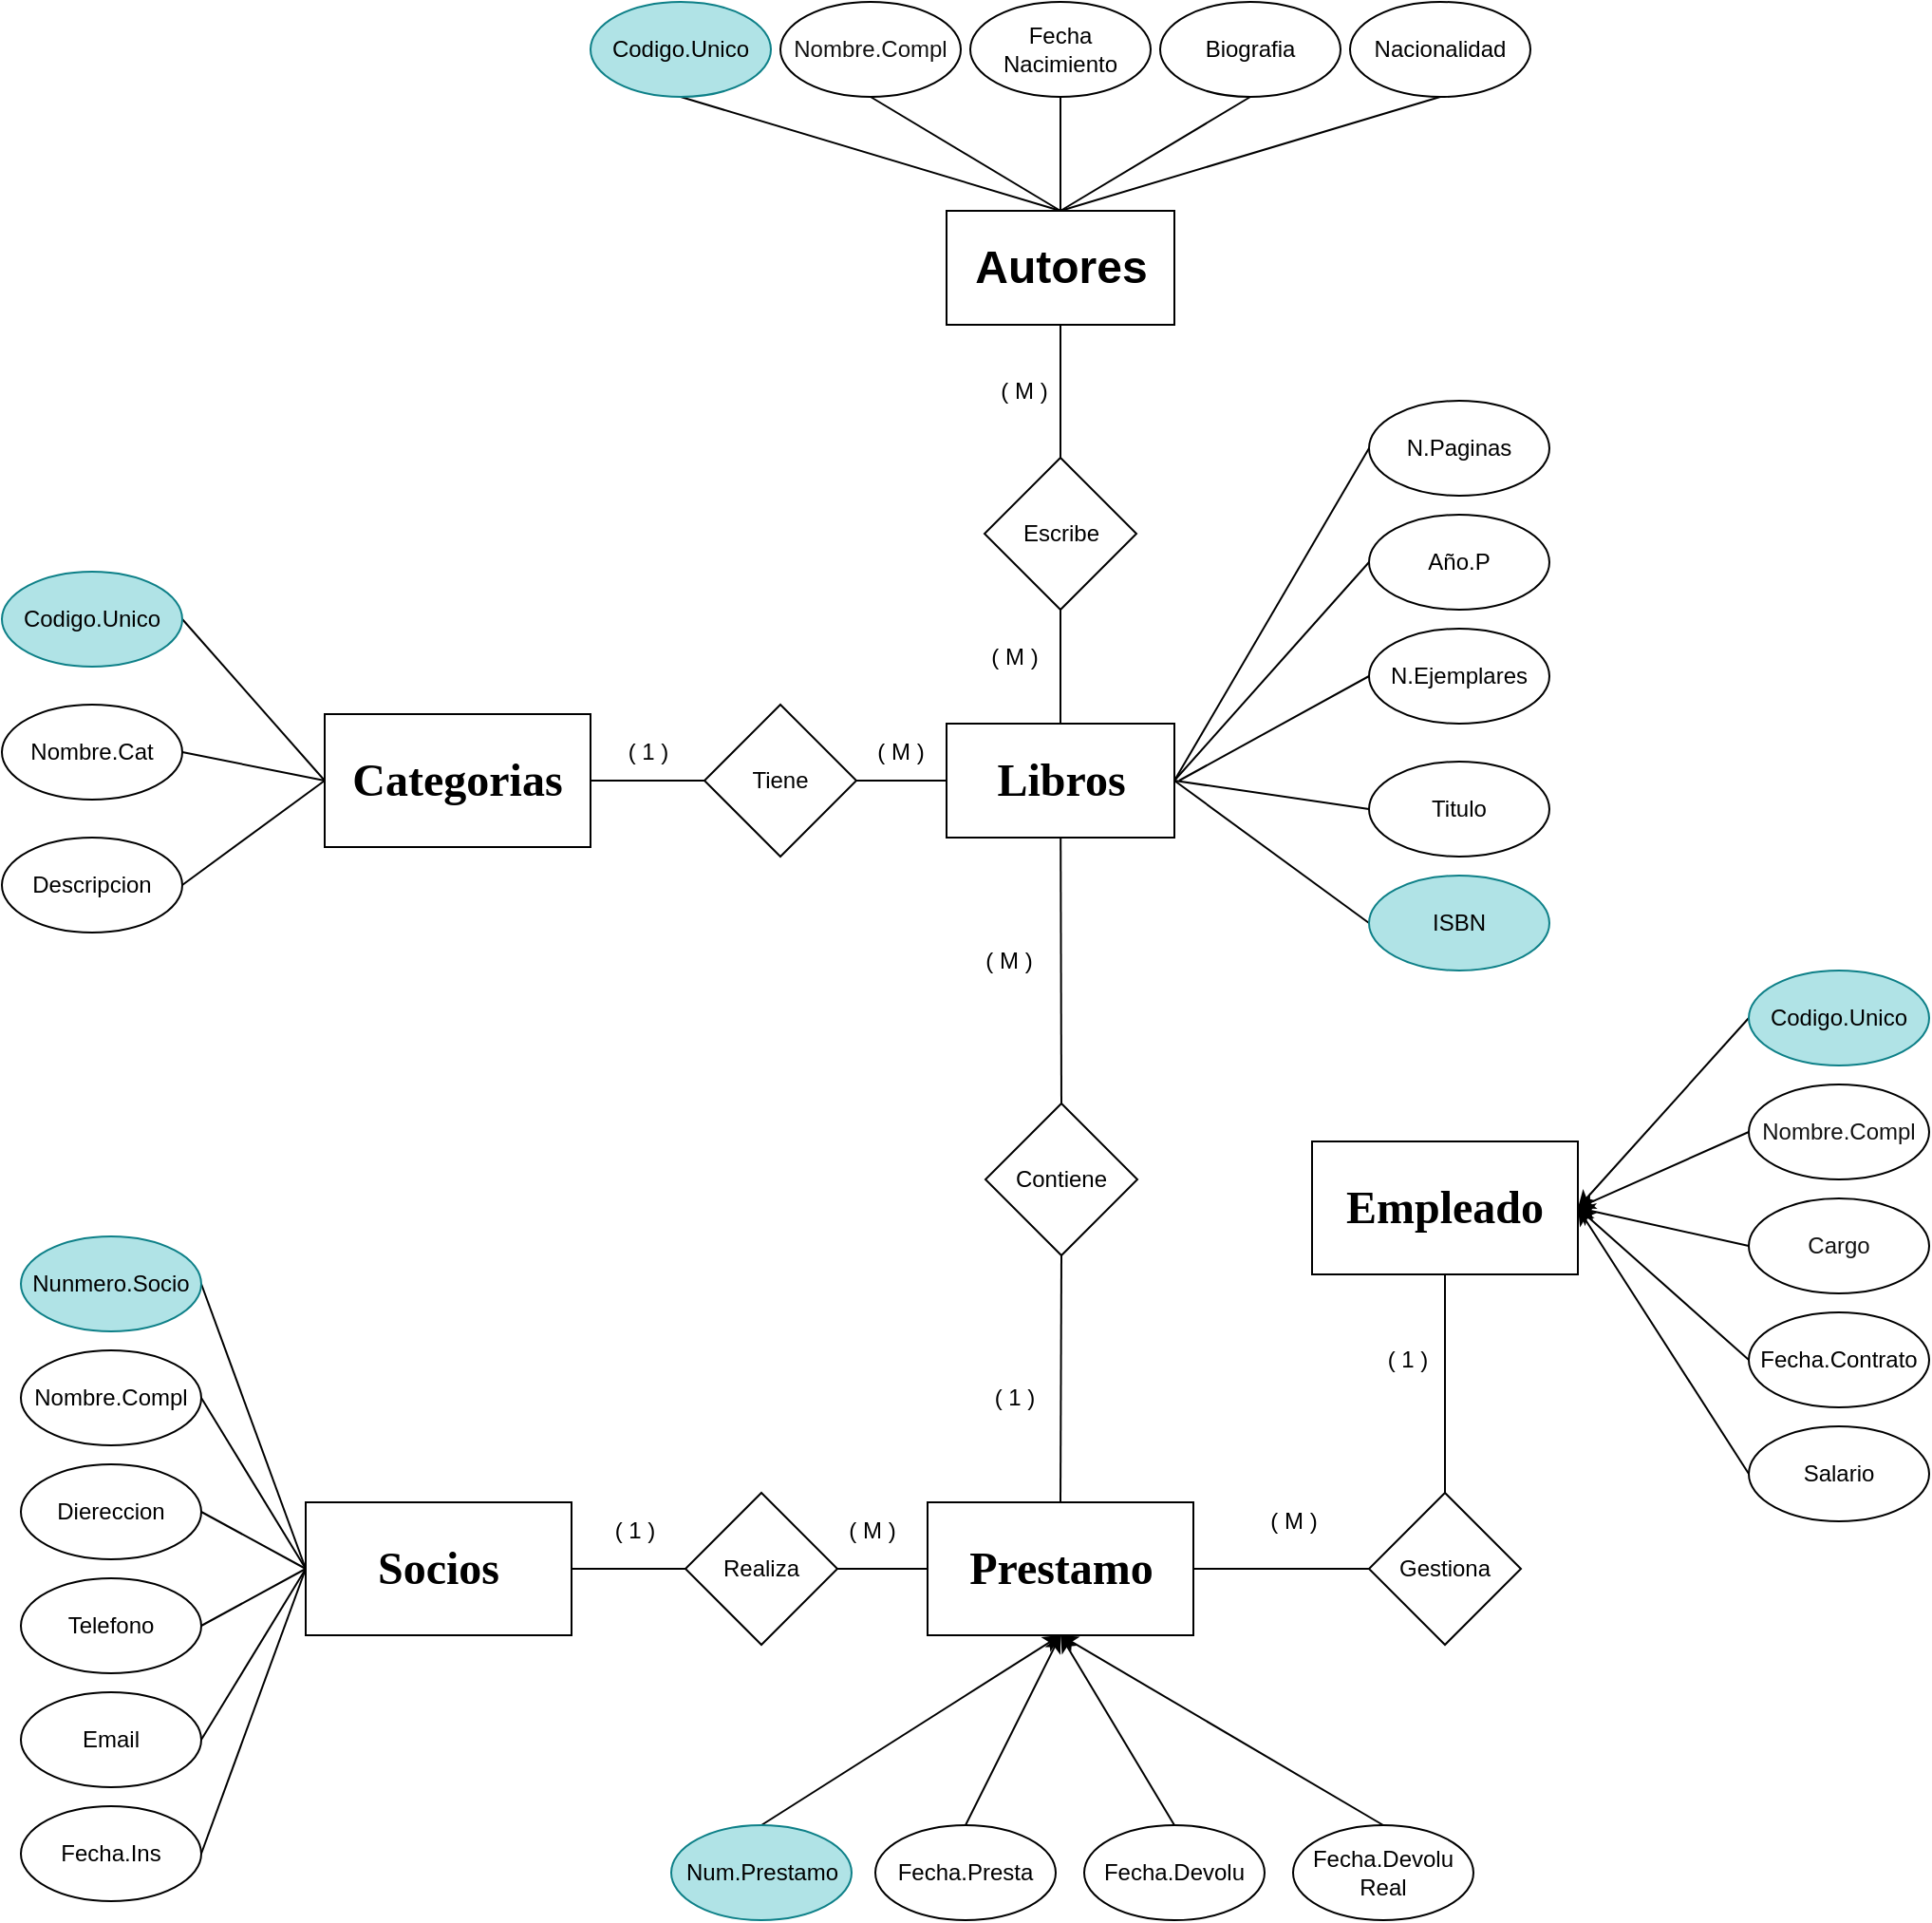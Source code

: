 <mxfile>
    <diagram id="RQYHdAKUjrYiH-jY7mFR" name="Page-1">
        <mxGraphModel dx="1047" dy="1329" grid="1" gridSize="10" guides="1" tooltips="1" connect="1" arrows="1" fold="1" page="1" pageScale="1" pageWidth="850" pageHeight="1100" math="0" shadow="0">
            <root>
                <mxCell id="0"/>
                <mxCell id="1" parent="0"/>
                <mxCell id="29" value="&lt;h1&gt;&lt;font face=&quot;Comic Sans MS&quot;&gt;Libros&lt;/font&gt;&lt;/h1&gt;" style="rounded=0;whiteSpace=wrap;html=1;" vertex="1" parent="1">
                    <mxGeometry x="657.5" y="420" width="120" height="60" as="geometry"/>
                </mxCell>
                <mxCell id="61" style="edgeStyle=none;html=1;exitX=0;exitY=0.5;exitDx=0;exitDy=0;endArrow=none;endFill=0;" edge="1" parent="1" source="37">
                    <mxGeometry relative="1" as="geometry">
                        <mxPoint x="780" y="450" as="targetPoint"/>
                    </mxGeometry>
                </mxCell>
                <mxCell id="37" value="N.Ejemplares" style="ellipse;whiteSpace=wrap;html=1;" vertex="1" parent="1">
                    <mxGeometry x="880" y="370" width="95" height="50" as="geometry"/>
                </mxCell>
                <mxCell id="59" style="edgeStyle=none;html=1;exitX=0;exitY=0.5;exitDx=0;exitDy=0;entryX=1;entryY=0.5;entryDx=0;entryDy=0;endArrow=none;endFill=0;" edge="1" parent="1" source="39" target="29">
                    <mxGeometry relative="1" as="geometry"/>
                </mxCell>
                <mxCell id="39" value="N.Paginas" style="ellipse;whiteSpace=wrap;html=1;" vertex="1" parent="1">
                    <mxGeometry x="880" y="250" width="95" height="50" as="geometry"/>
                </mxCell>
                <mxCell id="62" style="edgeStyle=none;html=1;exitX=0;exitY=0.5;exitDx=0;exitDy=0;entryX=1;entryY=0.5;entryDx=0;entryDy=0;endArrow=none;endFill=0;" edge="1" parent="1" source="40" target="29">
                    <mxGeometry relative="1" as="geometry"/>
                </mxCell>
                <mxCell id="40" value="ISBN" style="ellipse;whiteSpace=wrap;html=1;fillColor=#b0e3e6;strokeColor=#0e8088;" vertex="1" parent="1">
                    <mxGeometry x="880" y="500" width="95" height="50" as="geometry"/>
                </mxCell>
                <mxCell id="63" style="edgeStyle=none;html=1;exitX=0;exitY=0.5;exitDx=0;exitDy=0;entryX=1;entryY=0.5;entryDx=0;entryDy=0;endArrow=none;endFill=0;" edge="1" parent="1" source="41" target="29">
                    <mxGeometry relative="1" as="geometry"/>
                </mxCell>
                <mxCell id="41" value="Titulo" style="ellipse;whiteSpace=wrap;html=1;" vertex="1" parent="1">
                    <mxGeometry x="880" y="440" width="95" height="50" as="geometry"/>
                </mxCell>
                <mxCell id="60" style="edgeStyle=none;html=1;exitX=0;exitY=0.5;exitDx=0;exitDy=0;entryX=1;entryY=0.5;entryDx=0;entryDy=0;endArrow=none;endFill=0;" edge="1" parent="1" source="42" target="29">
                    <mxGeometry relative="1" as="geometry"/>
                </mxCell>
                <mxCell id="42" value="Año.P" style="ellipse;whiteSpace=wrap;html=1;" vertex="1" parent="1">
                    <mxGeometry x="880" y="310" width="95" height="50" as="geometry"/>
                </mxCell>
                <mxCell id="56" style="edgeStyle=none;html=1;exitX=0.5;exitY=1;exitDx=0;exitDy=0;endArrow=none;endFill=0;" edge="1" parent="1" source="43" target="55">
                    <mxGeometry relative="1" as="geometry"/>
                </mxCell>
                <mxCell id="43" value="&lt;h1&gt;Autores&lt;/h1&gt;" style="rounded=0;whiteSpace=wrap;html=1;" vertex="1" parent="1">
                    <mxGeometry x="657.5" y="150" width="120" height="60" as="geometry"/>
                </mxCell>
                <mxCell id="50" style="edgeStyle=none;html=1;exitX=0.5;exitY=1;exitDx=0;exitDy=0;entryX=0.5;entryY=0;entryDx=0;entryDy=0;endArrow=none;endFill=0;" edge="1" parent="1" source="44" target="43">
                    <mxGeometry relative="1" as="geometry"/>
                </mxCell>
                <mxCell id="44" value="Codigo.Unico" style="ellipse;whiteSpace=wrap;html=1;fillColor=#b0e3e6;strokeColor=#0e8088;" vertex="1" parent="1">
                    <mxGeometry x="470" y="40" width="95" height="50" as="geometry"/>
                </mxCell>
                <mxCell id="51" style="edgeStyle=none;html=1;exitX=0.5;exitY=1;exitDx=0;exitDy=0;entryX=0.5;entryY=0;entryDx=0;entryDy=0;endArrow=none;endFill=0;" edge="1" parent="1" source="45" target="43">
                    <mxGeometry relative="1" as="geometry"/>
                </mxCell>
                <mxCell id="45" value="&lt;font color=&quot;#121212&quot;&gt;Nombre.Compl&lt;/font&gt;" style="ellipse;whiteSpace=wrap;html=1;" vertex="1" parent="1">
                    <mxGeometry x="570" y="40" width="95" height="50" as="geometry"/>
                </mxCell>
                <mxCell id="52" style="edgeStyle=none;html=1;exitX=0.5;exitY=1;exitDx=0;exitDy=0;entryX=0.5;entryY=0;entryDx=0;entryDy=0;endArrow=none;endFill=0;" edge="1" parent="1" source="46" target="43">
                    <mxGeometry relative="1" as="geometry"/>
                </mxCell>
                <mxCell id="46" value="Fecha Nacimiento" style="ellipse;whiteSpace=wrap;html=1;" vertex="1" parent="1">
                    <mxGeometry x="670" y="40" width="95" height="50" as="geometry"/>
                </mxCell>
                <mxCell id="54" style="edgeStyle=none;html=1;exitX=0.5;exitY=1;exitDx=0;exitDy=0;entryX=0.5;entryY=0;entryDx=0;entryDy=0;endArrow=none;endFill=0;" edge="1" parent="1" source="47" target="43">
                    <mxGeometry relative="1" as="geometry"/>
                </mxCell>
                <mxCell id="47" value="Nacionalidad" style="ellipse;whiteSpace=wrap;html=1;" vertex="1" parent="1">
                    <mxGeometry x="870" y="40" width="95" height="50" as="geometry"/>
                </mxCell>
                <mxCell id="53" style="edgeStyle=none;html=1;exitX=0.5;exitY=1;exitDx=0;exitDy=0;entryX=0.5;entryY=0;entryDx=0;entryDy=0;endArrow=none;endFill=0;" edge="1" parent="1" source="48" target="43">
                    <mxGeometry relative="1" as="geometry"/>
                </mxCell>
                <mxCell id="48" value="Biografia" style="ellipse;whiteSpace=wrap;html=1;" vertex="1" parent="1">
                    <mxGeometry x="770" y="40" width="95" height="50" as="geometry"/>
                </mxCell>
                <mxCell id="71" style="edgeStyle=none;html=1;exitX=1;exitY=0.5;exitDx=0;exitDy=0;endArrow=none;endFill=0;" edge="1" parent="1" source="49" target="64">
                    <mxGeometry relative="1" as="geometry"/>
                </mxCell>
                <mxCell id="49" value="&lt;h1&gt;&lt;font face=&quot;Comic Sans MS&quot;&gt;Categorias&lt;/font&gt;&lt;/h1&gt;" style="rounded=0;whiteSpace=wrap;html=1;" vertex="1" parent="1">
                    <mxGeometry x="330" y="415" width="140" height="70" as="geometry"/>
                </mxCell>
                <mxCell id="57" style="edgeStyle=none;html=1;exitX=0.5;exitY=1;exitDx=0;exitDy=0;endArrow=none;endFill=0;" edge="1" parent="1" source="55" target="29">
                    <mxGeometry relative="1" as="geometry"/>
                </mxCell>
                <mxCell id="55" value="Escribe" style="rhombus;whiteSpace=wrap;html=1;" vertex="1" parent="1">
                    <mxGeometry x="677.5" y="280" width="80" height="80" as="geometry"/>
                </mxCell>
                <mxCell id="72" style="edgeStyle=none;html=1;exitX=1;exitY=0.5;exitDx=0;exitDy=0;entryX=0;entryY=0.5;entryDx=0;entryDy=0;endArrow=none;endFill=0;" edge="1" parent="1" source="64" target="29">
                    <mxGeometry relative="1" as="geometry"/>
                </mxCell>
                <mxCell id="64" value="Tiene" style="rhombus;whiteSpace=wrap;html=1;" vertex="1" parent="1">
                    <mxGeometry x="530" y="410" width="80" height="80" as="geometry"/>
                </mxCell>
                <mxCell id="68" style="edgeStyle=none;html=1;exitX=1;exitY=0.5;exitDx=0;exitDy=0;entryX=0;entryY=0.5;entryDx=0;entryDy=0;endArrow=none;endFill=0;" edge="1" parent="1" source="67" target="49">
                    <mxGeometry relative="1" as="geometry"/>
                </mxCell>
                <mxCell id="67" value="Codigo.Unico" style="ellipse;whiteSpace=wrap;html=1;fillColor=#b0e3e6;strokeColor=#0e8088;" vertex="1" parent="1">
                    <mxGeometry x="160" y="340" width="95" height="50" as="geometry"/>
                </mxCell>
                <mxCell id="73" style="edgeStyle=none;html=1;exitX=1;exitY=0.5;exitDx=0;exitDy=0;entryX=0;entryY=0.5;entryDx=0;entryDy=0;endArrow=none;endFill=0;" edge="1" parent="1" source="69" target="49">
                    <mxGeometry relative="1" as="geometry"/>
                </mxCell>
                <mxCell id="69" value="Nombre.Cat" style="ellipse;whiteSpace=wrap;html=1;" vertex="1" parent="1">
                    <mxGeometry x="160" y="410" width="95" height="50" as="geometry"/>
                </mxCell>
                <mxCell id="75" style="edgeStyle=none;html=1;exitX=1;exitY=0.5;exitDx=0;exitDy=0;entryX=0;entryY=0.5;entryDx=0;entryDy=0;endArrow=none;endFill=0;" edge="1" parent="1" source="74" target="49">
                    <mxGeometry relative="1" as="geometry"/>
                </mxCell>
                <mxCell id="74" value="Descripcion" style="ellipse;whiteSpace=wrap;html=1;" vertex="1" parent="1">
                    <mxGeometry x="160" y="480" width="95" height="50" as="geometry"/>
                </mxCell>
                <mxCell id="95" style="edgeStyle=none;html=1;exitX=1;exitY=0.5;exitDx=0;exitDy=0;entryX=0;entryY=0.5;entryDx=0;entryDy=0;endArrow=none;endFill=0;" edge="1" parent="1" source="78" target="94">
                    <mxGeometry relative="1" as="geometry"/>
                </mxCell>
                <mxCell id="78" value="&lt;h1&gt;&lt;font face=&quot;Comic Sans MS&quot;&gt;Socios&lt;/font&gt;&lt;/h1&gt;" style="rounded=0;whiteSpace=wrap;html=1;" vertex="1" parent="1">
                    <mxGeometry x="320" y="830" width="140" height="70" as="geometry"/>
                </mxCell>
                <mxCell id="81" style="edgeStyle=none;html=1;exitX=1;exitY=0.5;exitDx=0;exitDy=0;entryX=0;entryY=0.5;entryDx=0;entryDy=0;endArrow=none;endFill=0;" edge="1" parent="1" source="80" target="78">
                    <mxGeometry relative="1" as="geometry"/>
                </mxCell>
                <mxCell id="80" value="Nunmero.Socio" style="ellipse;whiteSpace=wrap;html=1;fillColor=#b0e3e6;strokeColor=#0e8088;" vertex="1" parent="1">
                    <mxGeometry x="170" y="690" width="95" height="50" as="geometry"/>
                </mxCell>
                <mxCell id="84" style="edgeStyle=none;html=1;exitX=1;exitY=0.5;exitDx=0;exitDy=0;entryX=0;entryY=0.5;entryDx=0;entryDy=0;endArrow=none;endFill=0;" edge="1" parent="1" source="82" target="78">
                    <mxGeometry relative="1" as="geometry"/>
                </mxCell>
                <mxCell id="82" value="Nombre.Compl" style="ellipse;whiteSpace=wrap;html=1;" vertex="1" parent="1">
                    <mxGeometry x="170" y="750" width="95" height="50" as="geometry"/>
                </mxCell>
                <mxCell id="85" style="edgeStyle=none;html=1;exitX=1;exitY=0.5;exitDx=0;exitDy=0;entryX=0;entryY=0.5;entryDx=0;entryDy=0;endArrow=none;endFill=0;" edge="1" parent="1" source="83" target="78">
                    <mxGeometry relative="1" as="geometry">
                        <mxPoint x="330" y="800" as="targetPoint"/>
                    </mxGeometry>
                </mxCell>
                <mxCell id="83" value="Diereccion" style="ellipse;whiteSpace=wrap;html=1;" vertex="1" parent="1">
                    <mxGeometry x="170" y="810" width="95" height="50" as="geometry"/>
                </mxCell>
                <mxCell id="89" style="edgeStyle=none;html=1;exitX=1;exitY=0.5;exitDx=0;exitDy=0;entryX=0;entryY=0.5;entryDx=0;entryDy=0;endArrow=none;endFill=0;" edge="1" parent="1" source="86" target="78">
                    <mxGeometry relative="1" as="geometry"/>
                </mxCell>
                <mxCell id="86" value="Telefono" style="ellipse;whiteSpace=wrap;html=1;" vertex="1" parent="1">
                    <mxGeometry x="170" y="870" width="95" height="50" as="geometry"/>
                </mxCell>
                <mxCell id="92" style="edgeStyle=none;html=1;exitX=1;exitY=0.5;exitDx=0;exitDy=0;entryX=0;entryY=0.5;entryDx=0;entryDy=0;endArrow=none;endFill=0;" edge="1" parent="1" source="90" target="78">
                    <mxGeometry relative="1" as="geometry"/>
                </mxCell>
                <mxCell id="90" value="Email" style="ellipse;whiteSpace=wrap;html=1;" vertex="1" parent="1">
                    <mxGeometry x="170" y="930" width="95" height="50" as="geometry"/>
                </mxCell>
                <mxCell id="93" style="edgeStyle=none;html=1;exitX=1;exitY=0.5;exitDx=0;exitDy=0;entryX=0;entryY=0.5;entryDx=0;entryDy=0;endArrow=none;endFill=0;" edge="1" parent="1" source="91" target="78">
                    <mxGeometry relative="1" as="geometry"/>
                </mxCell>
                <mxCell id="91" value="Fecha.Ins" style="ellipse;whiteSpace=wrap;html=1;" vertex="1" parent="1">
                    <mxGeometry x="170" y="990" width="95" height="50" as="geometry"/>
                </mxCell>
                <mxCell id="97" style="edgeStyle=none;html=1;exitX=1;exitY=0.5;exitDx=0;exitDy=0;entryX=0;entryY=0.5;entryDx=0;entryDy=0;endArrow=none;endFill=0;" edge="1" parent="1" source="94" target="96">
                    <mxGeometry relative="1" as="geometry"/>
                </mxCell>
                <mxCell id="94" value="Realiza" style="rhombus;whiteSpace=wrap;html=1;" vertex="1" parent="1">
                    <mxGeometry x="520" y="825" width="80" height="80" as="geometry"/>
                </mxCell>
                <mxCell id="149" style="edgeStyle=none;html=1;exitX=1;exitY=0.5;exitDx=0;exitDy=0;entryX=0;entryY=0.5;entryDx=0;entryDy=0;endArrow=none;endFill=0;" edge="1" parent="1" source="96" target="147">
                    <mxGeometry relative="1" as="geometry"/>
                </mxCell>
                <mxCell id="96" value="&lt;h1&gt;&lt;font face=&quot;Comic Sans MS&quot;&gt;Prestamo&lt;/font&gt;&lt;/h1&gt;" style="rounded=0;whiteSpace=wrap;html=1;" vertex="1" parent="1">
                    <mxGeometry x="647.5" y="830" width="140" height="70" as="geometry"/>
                </mxCell>
                <mxCell id="100" style="edgeStyle=none;html=1;exitX=0.5;exitY=0;exitDx=0;exitDy=0;entryX=0.5;entryY=1;entryDx=0;entryDy=0;" edge="1" parent="1" source="98" target="96">
                    <mxGeometry relative="1" as="geometry"/>
                </mxCell>
                <mxCell id="98" value="Num.Prestamo" style="ellipse;whiteSpace=wrap;html=1;fillColor=#b0e3e6;strokeColor=#0e8088;" vertex="1" parent="1">
                    <mxGeometry x="512.5" y="1000" width="95" height="50" as="geometry"/>
                </mxCell>
                <mxCell id="102" style="edgeStyle=none;html=1;exitX=0.5;exitY=0;exitDx=0;exitDy=0;entryX=0.5;entryY=1;entryDx=0;entryDy=0;" edge="1" parent="1" source="101" target="96">
                    <mxGeometry relative="1" as="geometry"/>
                </mxCell>
                <mxCell id="101" value="Fecha.Presta" style="ellipse;whiteSpace=wrap;html=1;" vertex="1" parent="1">
                    <mxGeometry x="620" y="1000" width="95" height="50" as="geometry"/>
                </mxCell>
                <mxCell id="104" style="edgeStyle=none;html=1;exitX=0.5;exitY=0;exitDx=0;exitDy=0;entryX=0.5;entryY=1;entryDx=0;entryDy=0;" edge="1" parent="1" source="103" target="96">
                    <mxGeometry relative="1" as="geometry">
                        <mxPoint x="730" y="930" as="targetPoint"/>
                    </mxGeometry>
                </mxCell>
                <mxCell id="103" value="Fecha.Devolu" style="ellipse;whiteSpace=wrap;html=1;" vertex="1" parent="1">
                    <mxGeometry x="730" y="1000" width="95" height="50" as="geometry"/>
                </mxCell>
                <mxCell id="106" style="edgeStyle=none;html=1;exitX=0.5;exitY=0;exitDx=0;exitDy=0;entryX=0.5;entryY=1;entryDx=0;entryDy=0;" edge="1" parent="1" source="105" target="96">
                    <mxGeometry relative="1" as="geometry"/>
                </mxCell>
                <mxCell id="105" value="Fecha.Devolu&lt;br&gt;Real" style="ellipse;whiteSpace=wrap;html=1;" vertex="1" parent="1">
                    <mxGeometry x="840" y="1000" width="95" height="50" as="geometry"/>
                </mxCell>
                <mxCell id="107" value="Contiene" style="rhombus;whiteSpace=wrap;html=1;" vertex="1" parent="1">
                    <mxGeometry x="678" y="620" width="80" height="80" as="geometry"/>
                </mxCell>
                <mxCell id="110" value="" style="endArrow=none;html=1;exitX=0.5;exitY=0;exitDx=0;exitDy=0;entryX=0.5;entryY=1;entryDx=0;entryDy=0;" edge="1" parent="1" source="96" target="107">
                    <mxGeometry width="50" height="50" relative="1" as="geometry">
                        <mxPoint x="660" y="720" as="sourcePoint"/>
                        <mxPoint x="710" y="670" as="targetPoint"/>
                    </mxGeometry>
                </mxCell>
                <mxCell id="111" value="" style="endArrow=none;html=1;entryX=0.5;entryY=0;entryDx=0;entryDy=0;" edge="1" parent="1" source="29" target="107">
                    <mxGeometry width="50" height="50" relative="1" as="geometry">
                        <mxPoint x="717.5" y="530" as="sourcePoint"/>
                        <mxPoint x="717.5" y="550.711" as="targetPoint"/>
                    </mxGeometry>
                </mxCell>
                <mxCell id="125" value="&lt;div style=&quot;&quot;&gt;&lt;span style=&quot;background-color: transparent;&quot;&gt;( M )&lt;/span&gt;&lt;/div&gt;" style="text;html=1;align=center;verticalAlign=middle;resizable=0;points=[];autosize=1;strokeColor=none;fillColor=none;" vertex="1" parent="1">
                    <mxGeometry x="667.5" y="370" width="50" height="30" as="geometry"/>
                </mxCell>
                <mxCell id="126" value="( 1 )" style="text;html=1;align=center;verticalAlign=middle;resizable=0;points=[];autosize=1;strokeColor=none;fillColor=none;" vertex="1" parent="1">
                    <mxGeometry x="480" y="420" width="40" height="30" as="geometry"/>
                </mxCell>
                <mxCell id="127" value="&lt;div style=&quot;&quot;&gt;&lt;span style=&quot;background-color: transparent;&quot;&gt;( M )&lt;/span&gt;&lt;/div&gt;" style="text;html=1;align=center;verticalAlign=middle;resizable=0;points=[];autosize=1;strokeColor=none;fillColor=none;" vertex="1" parent="1">
                    <mxGeometry x="607.5" y="420" width="50" height="30" as="geometry"/>
                </mxCell>
                <mxCell id="148" style="edgeStyle=none;html=1;exitX=0.5;exitY=1;exitDx=0;exitDy=0;entryX=0.5;entryY=0;entryDx=0;entryDy=0;endArrow=none;endFill=0;" edge="1" parent="1" source="128" target="147">
                    <mxGeometry relative="1" as="geometry"/>
                </mxCell>
                <mxCell id="128" value="&lt;h1&gt;&lt;font face=&quot;Comic Sans MS&quot;&gt;Empleado&lt;/font&gt;&lt;/h1&gt;" style="rounded=0;whiteSpace=wrap;html=1;" vertex="1" parent="1">
                    <mxGeometry x="850" y="640" width="140" height="70" as="geometry"/>
                </mxCell>
                <mxCell id="132" style="edgeStyle=none;html=1;exitX=0;exitY=0.5;exitDx=0;exitDy=0;entryX=1;entryY=0.5;entryDx=0;entryDy=0;" edge="1" parent="1" source="130" target="128">
                    <mxGeometry relative="1" as="geometry"/>
                </mxCell>
                <mxCell id="130" value="Codigo.Unico" style="ellipse;whiteSpace=wrap;html=1;fillColor=#b0e3e6;strokeColor=#0e8088;" vertex="1" parent="1">
                    <mxGeometry x="1080" y="550" width="95" height="50" as="geometry"/>
                </mxCell>
                <mxCell id="134" style="edgeStyle=none;html=1;exitX=0;exitY=0.5;exitDx=0;exitDy=0;entryX=1;entryY=0.5;entryDx=0;entryDy=0;" edge="1" parent="1" source="133" target="128">
                    <mxGeometry relative="1" as="geometry"/>
                </mxCell>
                <mxCell id="133" value="&lt;font color=&quot;#121212&quot;&gt;Nombre.Compl&lt;/font&gt;" style="ellipse;whiteSpace=wrap;html=1;" vertex="1" parent="1">
                    <mxGeometry x="1080" y="610" width="95" height="50" as="geometry"/>
                </mxCell>
                <mxCell id="141" style="edgeStyle=none;html=1;exitX=0;exitY=0.5;exitDx=0;exitDy=0;entryX=1;entryY=0.5;entryDx=0;entryDy=0;" edge="1" parent="1" source="139" target="128">
                    <mxGeometry relative="1" as="geometry"/>
                </mxCell>
                <mxCell id="139" value="&lt;font color=&quot;#121212&quot;&gt;Cargo&lt;/font&gt;" style="ellipse;whiteSpace=wrap;html=1;" vertex="1" parent="1">
                    <mxGeometry x="1080" y="670" width="95" height="50" as="geometry"/>
                </mxCell>
                <mxCell id="143" style="edgeStyle=none;html=1;exitX=0;exitY=0.5;exitDx=0;exitDy=0;entryX=1;entryY=0.5;entryDx=0;entryDy=0;" edge="1" parent="1" source="142" target="128">
                    <mxGeometry relative="1" as="geometry"/>
                </mxCell>
                <mxCell id="142" value="Fecha.Contrato" style="ellipse;whiteSpace=wrap;html=1;" vertex="1" parent="1">
                    <mxGeometry x="1080" y="730" width="95" height="50" as="geometry"/>
                </mxCell>
                <mxCell id="146" style="edgeStyle=none;html=1;exitX=0;exitY=0.5;exitDx=0;exitDy=0;entryX=1;entryY=0.5;entryDx=0;entryDy=0;" edge="1" parent="1" source="144" target="128">
                    <mxGeometry relative="1" as="geometry"/>
                </mxCell>
                <mxCell id="144" value="Salario" style="ellipse;whiteSpace=wrap;html=1;" vertex="1" parent="1">
                    <mxGeometry x="1080" y="790" width="95" height="50" as="geometry"/>
                </mxCell>
                <mxCell id="147" value="Gestiona" style="rhombus;whiteSpace=wrap;html=1;" vertex="1" parent="1">
                    <mxGeometry x="880" y="825" width="80" height="80" as="geometry"/>
                </mxCell>
                <mxCell id="150" value="&lt;div style=&quot;&quot;&gt;&lt;span style=&quot;background-color: transparent;&quot;&gt;( M )&lt;/span&gt;&lt;/div&gt;" style="text;html=1;align=center;verticalAlign=middle;resizable=0;points=[];autosize=1;strokeColor=none;fillColor=none;" vertex="1" parent="1">
                    <mxGeometry x="815" y="825" width="50" height="30" as="geometry"/>
                </mxCell>
                <mxCell id="151" value="( 1 )" style="text;html=1;align=center;verticalAlign=middle;resizable=0;points=[];autosize=1;strokeColor=none;fillColor=none;" vertex="1" parent="1">
                    <mxGeometry x="880" y="740" width="40" height="30" as="geometry"/>
                </mxCell>
                <mxCell id="152" value="( 1 )" style="text;html=1;align=center;verticalAlign=middle;resizable=0;points=[];autosize=1;strokeColor=none;fillColor=none;" vertex="1" parent="1">
                    <mxGeometry x="672.5" y="760" width="40" height="30" as="geometry"/>
                </mxCell>
                <mxCell id="153" value="&lt;div style=&quot;&quot;&gt;&lt;span style=&quot;background-color: transparent;&quot;&gt;( M )&lt;/span&gt;&lt;/div&gt;" style="text;html=1;align=center;verticalAlign=middle;resizable=0;points=[];autosize=1;strokeColor=none;fillColor=none;" vertex="1" parent="1">
                    <mxGeometry x="665" y="530" width="50" height="30" as="geometry"/>
                </mxCell>
                <mxCell id="154" value="( 1 )" style="text;html=1;align=center;verticalAlign=middle;resizable=0;points=[];autosize=1;strokeColor=none;fillColor=none;" vertex="1" parent="1">
                    <mxGeometry x="472.5" y="830" width="40" height="30" as="geometry"/>
                </mxCell>
                <mxCell id="155" value="&lt;div style=&quot;&quot;&gt;&lt;span style=&quot;background-color: transparent;&quot;&gt;( M )&lt;/span&gt;&lt;/div&gt;" style="text;html=1;align=center;verticalAlign=middle;resizable=0;points=[];autosize=1;strokeColor=none;fillColor=none;" vertex="1" parent="1">
                    <mxGeometry x="592.5" y="830" width="50" height="30" as="geometry"/>
                </mxCell>
                <mxCell id="156" value="&lt;div style=&quot;&quot;&gt;&lt;span style=&quot;background-color: transparent;&quot;&gt;( M )&lt;/span&gt;&lt;/div&gt;" style="text;html=1;align=center;verticalAlign=middle;resizable=0;points=[];autosize=1;strokeColor=none;fillColor=none;" vertex="1" parent="1">
                    <mxGeometry x="672.5" y="230" width="50" height="30" as="geometry"/>
                </mxCell>
            </root>
        </mxGraphModel>
    </diagram>
</mxfile>